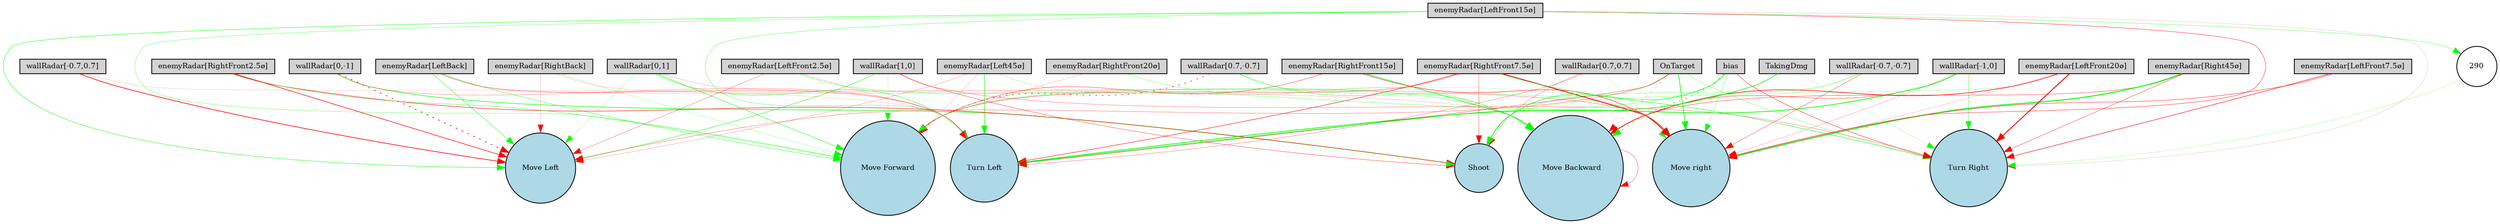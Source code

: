 digraph {
	node [fontsize=9 height=0.2 shape=circle width=0.2]
	"wallRadar[1,0]" [fillcolor=lightgray shape=box style=filled]
	"wallRadar[0,1]" [fillcolor=lightgray shape=box style=filled]
	"wallRadar[-1,0]" [fillcolor=lightgray shape=box style=filled]
	"wallRadar[0,-1]" [fillcolor=lightgray shape=box style=filled]
	"wallRadar[0.7,0.7]" [fillcolor=lightgray shape=box style=filled]
	"wallRadar[-0.7,0.7]" [fillcolor=lightgray shape=box style=filled]
	"wallRadar[-0.7,-0.7]" [fillcolor=lightgray shape=box style=filled]
	"wallRadar[0.7,-0.7]" [fillcolor=lightgray shape=box style=filled]
	"enemyRadar[RightBack]" [fillcolor=lightgray shape=box style=filled]
	"enemyRadar[LeftBack]" [fillcolor=lightgray shape=box style=filled]
	"enemyRadar[Right45ø]" [fillcolor=lightgray shape=box style=filled]
	"enemyRadar[Left45ø]" [fillcolor=lightgray shape=box style=filled]
	"enemyRadar[RightFront20ø]" [fillcolor=lightgray shape=box style=filled]
	"enemyRadar[LeftFront20ø]" [fillcolor=lightgray shape=box style=filled]
	"enemyRadar[RightFront15ø]" [fillcolor=lightgray shape=box style=filled]
	"enemyRadar[LeftFront15ø]" [fillcolor=lightgray shape=box style=filled]
	"enemyRadar[RightFront7.5ø]" [fillcolor=lightgray shape=box style=filled]
	"enemyRadar[LeftFront7.5ø]" [fillcolor=lightgray shape=box style=filled]
	"enemyRadar[RightFront2.5ø]" [fillcolor=lightgray shape=box style=filled]
	"enemyRadar[LeftFront2.5ø]" [fillcolor=lightgray shape=box style=filled]
	OnTarget [fillcolor=lightgray shape=box style=filled]
	TakingDmg [fillcolor=lightgray shape=box style=filled]
	bias [fillcolor=lightgray shape=box style=filled]
	Shoot [fillcolor=lightblue style=filled]
	"Move Forward" [fillcolor=lightblue style=filled]
	" Move Backward" [fillcolor=lightblue style=filled]
	"Move Left" [fillcolor=lightblue style=filled]
	"Move right" [fillcolor=lightblue style=filled]
	"Turn Left" [fillcolor=lightblue style=filled]
	"Turn Right" [fillcolor=lightblue style=filled]
	290 [fillcolor=white style=filled]
	"wallRadar[-1,0]" -> " Move Backward" [color=red penwidth=0.3674251895336941 style=solid]
	"wallRadar[-1,0]" -> "Turn Left" [color=green penwidth=0.876668822663771 style=solid]
	"enemyRadar[LeftBack]" -> "Turn Left" [color=red penwidth=0.29844126822426525 style=solid]
	"wallRadar[0.7,0.7]" -> "Move right" [color=green penwidth=0.1329373005582259 style=solid]
	"enemyRadar[Left45ø]" -> "Turn Left" [color=green penwidth=0.5501973193245834 style=solid]
	"wallRadar[-0.7,0.7]" -> "Turn Left" [color=red penwidth=0.11727918453595493 style=solid]
	OnTarget -> "Move Left" [color=red penwidth=0.273255886763242 style=solid]
	OnTarget -> Shoot [color=green penwidth=0.2288124850013864 style=solid]
	"wallRadar[-0.7,0.7]" -> "Move Left" [color=red penwidth=0.7664582322738168 style=solid]
	"enemyRadar[RightFront20ø]" -> "Move Forward" [color=red penwidth=0.1552037298551167 style=solid]
	"enemyRadar[LeftBack]" -> "Move Forward" [color=green penwidth=0.37558546435905904 style=solid]
	"enemyRadar[RightFront15ø]" -> "Move Forward" [color=red penwidth=0.37295699131172544 style=solid]
	"wallRadar[1,0]" -> Shoot [color=red penwidth=0.3486582261703226 style=solid]
	"enemyRadar[LeftFront2.5ø]" -> Shoot [color=green penwidth=0.21361417650007436 style=dotted]
	OnTarget -> "Turn Right" [color=green penwidth=0.24960574457195944 style=solid]
	"enemyRadar[RightFront7.5ø]" -> "Move Forward" [color=red penwidth=0.3562219837757572 style=solid]
	" Move Backward" -> " Move Backward" [color=red penwidth=0.3130912909633723 style=solid]
	"wallRadar[0.7,0.7]" -> Shoot [color=red penwidth=0.2427467529959759 style=solid]
	"enemyRadar[LeftBack]" -> " Move Backward" [color=red penwidth=0.14382041117407673 style=solid]
	"wallRadar[-1,0]" -> "Move right" [color=red penwidth=0.1835587426900484 style=solid]
	"enemyRadar[RightFront7.5ø]" -> "Turn Right" [color=green penwidth=0.48371132945821627 style=solid]
	"enemyRadar[Right45ø]" -> " Move Backward" [color=red penwidth=0.369679275141916 style=solid]
	OnTarget -> " Move Backward" [color=red penwidth=0.2600448807255348 style=dotted]
	"enemyRadar[RightFront7.5ø]" -> "Turn Left" [color=red penwidth=0.526115391224087 style=solid]
	"enemyRadar[LeftFront20ø]" -> Shoot [color=green penwidth=0.21928316606239542 style=solid]
	"enemyRadar[RightBack]" -> "Move Forward" [color=green penwidth=0.1950118297088543 style=solid]
	"enemyRadar[Left45ø]" -> "Move right" [color=green penwidth=0.1529297639121766 style=solid]
	"wallRadar[-0.7,-0.7]" -> " Move Backward" [color=green penwidth=0.13050959890383887 style=solid]
	"enemyRadar[LeftFront15ø]" -> "Move right" [color=red penwidth=0.4148388814390549 style=solid]
	bias -> "Turn Left" [color=red penwidth=0.12485720781710215 style=dotted]
	"enemyRadar[RightFront2.5ø]" -> Shoot [color=red penwidth=0.5413957313833058 style=solid]
	"wallRadar[1,0]" -> "Turn Right" [color=red penwidth=0.26236279420274655 style=solid]
	"wallRadar[-0.7,-0.7]" -> "Move right" [color=red penwidth=0.32206986390243486 style=solid]
	"enemyRadar[RightBack]" -> "Move Left" [color=red penwidth=0.14682981346787816 style=solid]
	"wallRadar[0,1]" -> "Move Left" [color=green penwidth=0.19014003177308952 style=solid]
	"wallRadar[-0.7,-0.7]" -> Shoot [color=green penwidth=0.26943274200629724 style=solid]
	"enemyRadar[LeftFront2.5ø]" -> "Turn Left" [color=red penwidth=0.13352614868618645 style=solid]
	"enemyRadar[LeftBack]" -> "Move Left" [color=green penwidth=0.41605069301432607 style=solid]
	"wallRadar[0,1]" -> "Move Forward" [color=green penwidth=0.4665480490250966 style=solid]
	"enemyRadar[RightFront2.5ø]" -> "Move Forward" [color=green penwidth=0.35565896368122996 style=solid]
	TakingDmg -> "Turn Left" [color=green penwidth=0.7471987454583331 style=solid]
	"wallRadar[1,0]" -> "Move Forward" [color=green penwidth=0.15171768629581542 style=solid]
	"wallRadar[0.7,-0.7]" -> "Move right" [color=green penwidth=0.23866477493513608 style=solid]
	"enemyRadar[LeftFront20ø]" -> " Move Backward" [color=red penwidth=0.6867976429277404 style=solid]
	bias -> "Turn Right" [color=red penwidth=0.4233777814854879 style=solid]
	"wallRadar[0,1]" -> "Turn Left" [color=green penwidth=0.41237226156845475 style=solid]
	"enemyRadar[RightFront15ø]" -> "Move right" [color=red penwidth=0.4921157459231841 style=solid]
	bias -> Shoot [color=green penwidth=0.512767687239619 style=solid]
	"enemyRadar[Left45ø]" -> "Move Left" [color=red penwidth=0.1862523124032373 style=solid]
	"enemyRadar[LeftFront20ø]" -> "Move right" [color=red penwidth=0.14914620939826156 style=solid]
	"enemyRadar[Left45ø]" -> " Move Backward" [color=red penwidth=0.14692821482370272 style=dotted]
	"wallRadar[1,0]" -> "Move Left" [color=green penwidth=0.4572732110416925 style=solid]
	"enemyRadar[Right45ø]" -> "Move right" [color=green penwidth=1.1390201113890006 style=solid]
	"wallRadar[-1,0]" -> "Turn Right" [color=green penwidth=0.3487298640584251 style=solid]
	"enemyRadar[Right45ø]" -> "Turn Right" [color=red penwidth=0.3499048834736187 style=solid]
	"enemyRadar[RightFront20ø]" -> " Move Backward" [color=green penwidth=0.27405521571434965 style=solid]
	"enemyRadar[RightFront7.5ø]" -> Shoot [color=red penwidth=0.29701042638176123 style=solid]
	TakingDmg -> "Turn Right" [color=green penwidth=0.1441676213250315 style=solid]
	"enemyRadar[RightBack]" -> "Move right" [color=red penwidth=0.13573872106992543 style=solid]
	"enemyRadar[LeftFront7.5ø]" -> "Turn Right" [color=red penwidth=0.5594714358338131 style=solid]
	"wallRadar[0,1]" -> "Move right" [color=red penwidth=0.15519916080975982 style=solid]
	"enemyRadar[LeftFront15ø]" -> "Turn Left" [color=green penwidth=0.30762135986523426 style=solid]
	"enemyRadar[LeftFront2.5ø]" -> " Move Backward" [color=green penwidth=0.3287874563008735 style=solid]
	"enemyRadar[LeftFront15ø]" -> "Move Left" [color=green penwidth=0.45186273719352 style=solid]
	"wallRadar[0,-1]" -> "Move Left" [color=red penwidth=0.8554902487551157 style=dotted]
	bias -> "Move Forward" [color=green penwidth=0.2966416273188385 style=solid]
	bias -> " Move Backward" [color=green penwidth=0.8249510431857134 style=dotted]
	OnTarget -> "Move right" [color=green penwidth=0.760279889588305 style=solid]
	"enemyRadar[LeftFront15ø]" -> "Move Forward" [color=green penwidth=0.2759558552031973 style=solid]
	"enemyRadar[LeftFront2.5ø]" -> "Move Left" [color=red penwidth=0.25941867105116767 style=solid]
	"wallRadar[0.7,-0.7]" -> "Move Forward" [color=red penwidth=0.6680535151804603 style=dotted]
	"wallRadar[0.7,0.7]" -> "Turn Left" [color=red penwidth=0.25890266819250385 style=solid]
	bias -> "Move right" [color=green penwidth=0.2737029500240552 style=solid]
	"enemyRadar[LeftFront7.5ø]" -> "Move right" [color=red penwidth=0.425370268000717 style=solid]
	"enemyRadar[RightFront2.5ø]" -> "Move Left" [color=red penwidth=0.6529197469624941 style=solid]
	"enemyRadar[LeftFront20ø]" -> "Turn Right" [color=red penwidth=1.0929048729473168 style=solid]
	"enemyRadar[RightFront15ø]" -> " Move Backward" [color=green penwidth=0.6111061365242825 style=solid]
	"enemyRadar[Left45ø]" -> "Move Forward" [color=red penwidth=0.138332678312719 style=solid]
	OnTarget -> "Turn Left" [color=red penwidth=0.3492472125207054 style=solid]
	"wallRadar[0,-1]" -> Shoot [color=green penwidth=0.638171797324429 style=solid]
	"enemyRadar[RightFront7.5ø]" -> "Move right" [color=red penwidth=0.9975732115874187 style=solid]
	"wallRadar[0,-1]" -> "Turn Left" [color=red penwidth=0.23134586589092213 style=solid]
	"wallRadar[0.7,-0.7]" -> " Move Backward" [color=green penwidth=0.3757386327817108 style=solid]
	"enemyRadar[LeftFront15ø]" -> "Turn Right" [color=red penwidth=0.11789734151662212 style=solid]
	"enemyRadar[LeftFront15ø]" -> 290 [color=green penwidth=0.29822922740129276 style=solid]
	290 -> "Turn Right" [color=green penwidth=0.17415237977874742 style=solid]
}
